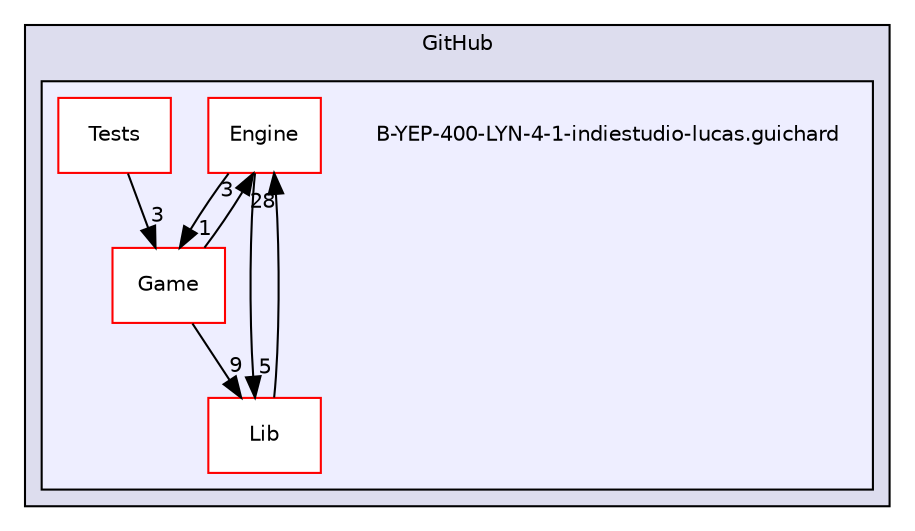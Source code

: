 digraph "Documents/GitHub/B-YEP-400-LYN-4-1-indiestudio-lucas.guichard" {
  compound=true
  node [ fontsize="10", fontname="Helvetica"];
  edge [ labelfontsize="10", labelfontname="Helvetica"];
  subgraph clusterdir_7e17ac9cf8fba2cb04bc248c85b0ceb7 {
    graph [ bgcolor="#ddddee", pencolor="black", label="GitHub" fontname="Helvetica", fontsize="10", URL="dir_7e17ac9cf8fba2cb04bc248c85b0ceb7.html"]
  subgraph clusterdir_905faac8d9dedf69c4ad3b65d766e7c8 {
    graph [ bgcolor="#eeeeff", pencolor="black", label="" URL="dir_905faac8d9dedf69c4ad3b65d766e7c8.html"];
    dir_905faac8d9dedf69c4ad3b65d766e7c8 [shape=plaintext label="B-YEP-400-LYN-4-1-indiestudio-lucas.guichard"];
  dir_65b0892c83f613d26dd8ae47df83a316 [shape=box label="Engine" fillcolor="white" style="filled" color="red" URL="dir_65b0892c83f613d26dd8ae47df83a316.html"];
  dir_d0737b511e4d76754616ba34f4af7dff [shape=box label="Game" fillcolor="white" style="filled" color="red" URL="dir_d0737b511e4d76754616ba34f4af7dff.html"];
  dir_2e114b6c2ea195007f07f47d968e03e9 [shape=box label="Lib" fillcolor="white" style="filled" color="red" URL="dir_2e114b6c2ea195007f07f47d968e03e9.html"];
  dir_c0bd9d8cfe55a926fbdddeae33017c93 [shape=box label="Tests" fillcolor="white" style="filled" color="red" URL="dir_c0bd9d8cfe55a926fbdddeae33017c93.html"];
  }
  }
  dir_d0737b511e4d76754616ba34f4af7dff->dir_2e114b6c2ea195007f07f47d968e03e9 [headlabel="9", labeldistance=1.5 headhref="dir_000007_000014.html"];
  dir_d0737b511e4d76754616ba34f4af7dff->dir_65b0892c83f613d26dd8ae47df83a316 [headlabel="3", labeldistance=1.5 headhref="dir_000007_000003.html"];
  dir_c0bd9d8cfe55a926fbdddeae33017c93->dir_d0737b511e4d76754616ba34f4af7dff [headlabel="3", labeldistance=1.5 headhref="dir_000054_000007.html"];
  dir_65b0892c83f613d26dd8ae47df83a316->dir_2e114b6c2ea195007f07f47d968e03e9 [headlabel="5", labeldistance=1.5 headhref="dir_000003_000014.html"];
  dir_65b0892c83f613d26dd8ae47df83a316->dir_d0737b511e4d76754616ba34f4af7dff [headlabel="1", labeldistance=1.5 headhref="dir_000003_000007.html"];
  dir_2e114b6c2ea195007f07f47d968e03e9->dir_65b0892c83f613d26dd8ae47df83a316 [headlabel="28", labeldistance=1.5 headhref="dir_000014_000003.html"];
}
